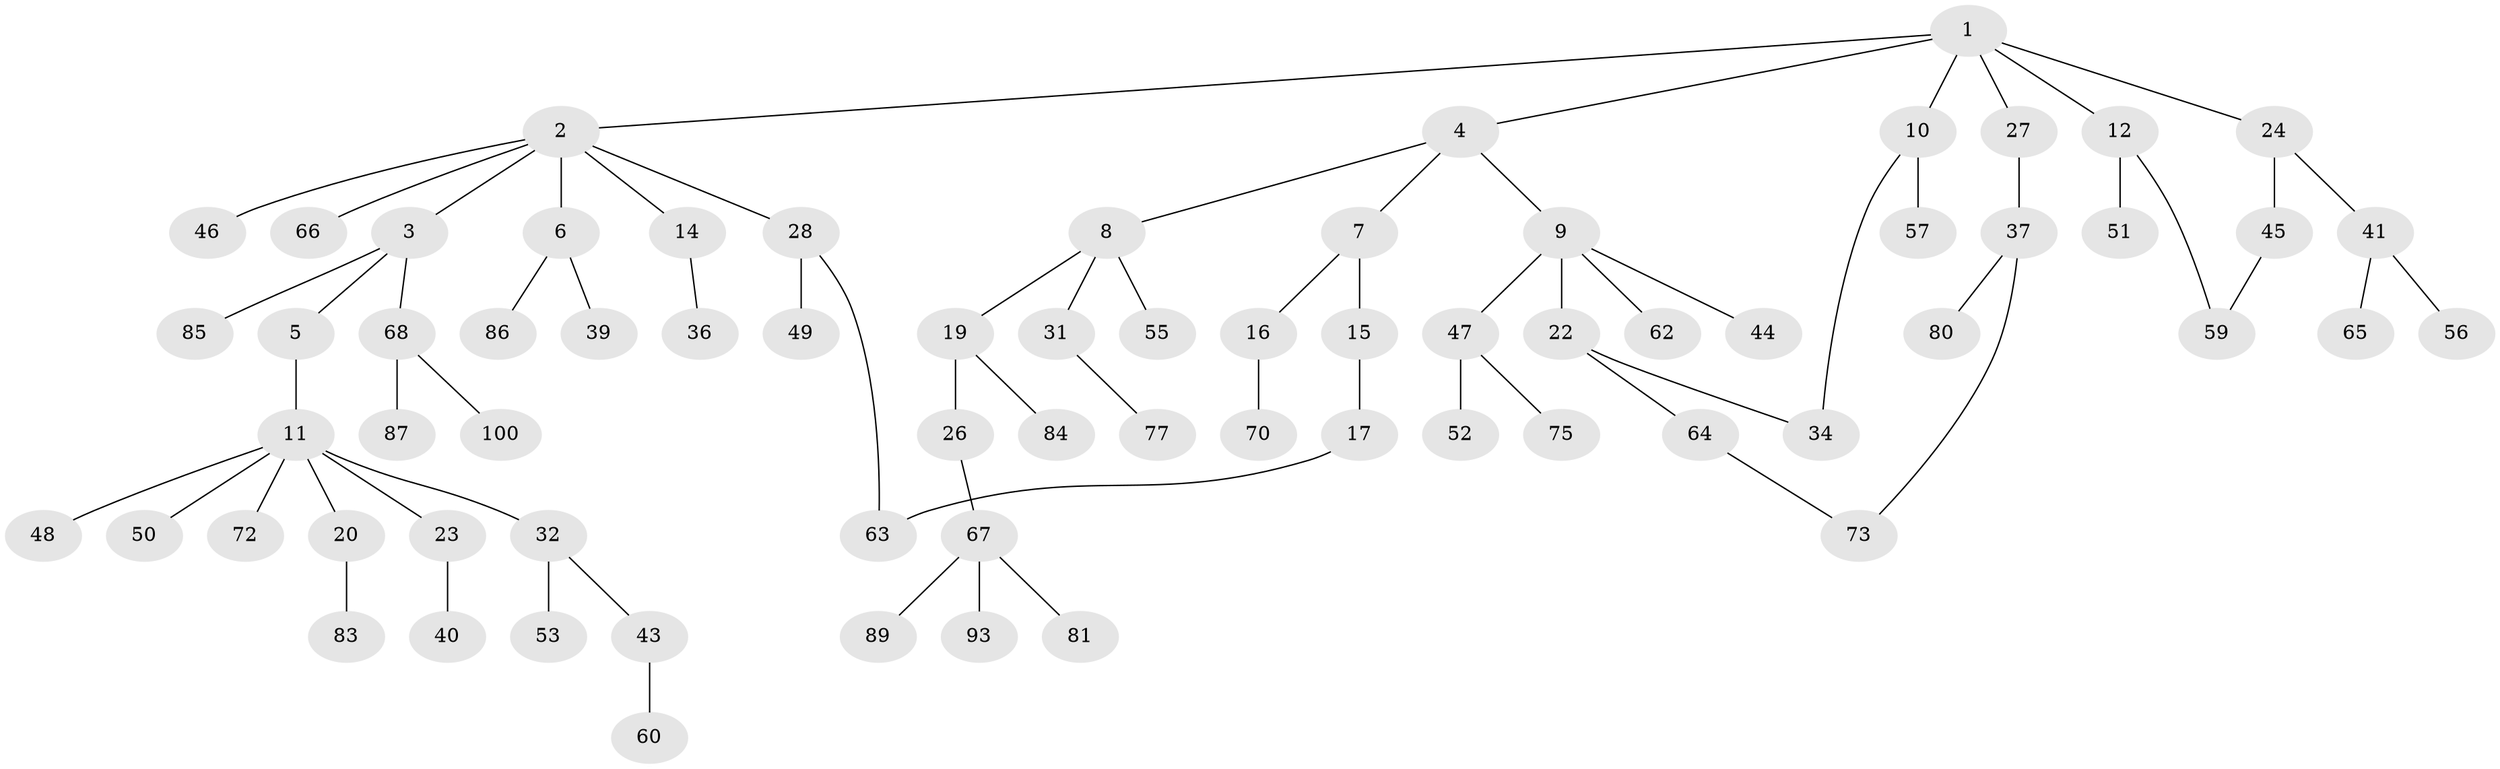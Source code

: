 // original degree distribution, {6: 0.01, 7: 0.01, 4: 0.08, 5: 0.01, 2: 0.28, 3: 0.16, 8: 0.01, 1: 0.44}
// Generated by graph-tools (version 1.1) at 2025/17/03/04/25 18:17:07]
// undirected, 70 vertices, 73 edges
graph export_dot {
graph [start="1"]
  node [color=gray90,style=filled];
  1;
  2;
  3 [super="+18"];
  4 [super="+76"];
  5;
  6 [super="+61"];
  7;
  8;
  9 [super="+25"];
  10;
  11 [super="+13"];
  12;
  14;
  15 [super="+21"];
  16;
  17 [super="+33+95"];
  19;
  20;
  22;
  23;
  24;
  26 [super="+29"];
  27;
  28 [super="+30"];
  31;
  32;
  34 [super="+35+38"];
  36;
  37 [super="+78"];
  39 [super="+69"];
  40;
  41 [super="+54"];
  43;
  44;
  45;
  46 [super="+99"];
  47;
  48 [super="+90"];
  49;
  50;
  51;
  52;
  53;
  55;
  56;
  57;
  59;
  60;
  62 [super="+92+79"];
  63;
  64;
  65 [super="+82"];
  66 [super="+91"];
  67;
  68;
  70 [super="+98"];
  72 [super="+74"];
  73;
  75;
  77;
  80;
  81;
  83;
  84;
  85;
  86;
  87;
  89;
  93;
  100;
  1 -- 2;
  1 -- 4;
  1 -- 10;
  1 -- 12;
  1 -- 24;
  1 -- 27;
  2 -- 3;
  2 -- 6;
  2 -- 14;
  2 -- 28;
  2 -- 46;
  2 -- 66;
  3 -- 5;
  3 -- 68;
  3 -- 85;
  4 -- 7;
  4 -- 8;
  4 -- 9;
  5 -- 11;
  6 -- 39;
  6 -- 86;
  7 -- 15;
  7 -- 16;
  8 -- 19;
  8 -- 31;
  8 -- 55;
  9 -- 22;
  9 -- 47;
  9 -- 44;
  9 -- 62;
  10 -- 34;
  10 -- 57;
  11 -- 20;
  11 -- 32;
  11 -- 48;
  11 -- 50;
  11 -- 23;
  11 -- 72;
  12 -- 51;
  12 -- 59;
  14 -- 36;
  15 -- 17;
  16 -- 70;
  17 -- 63;
  19 -- 26;
  19 -- 84;
  20 -- 83;
  22 -- 64;
  22 -- 34;
  23 -- 40;
  24 -- 41;
  24 -- 45;
  26 -- 67;
  27 -- 37;
  28 -- 63;
  28 -- 49;
  31 -- 77;
  32 -- 43;
  32 -- 53;
  37 -- 73;
  37 -- 80;
  41 -- 56;
  41 -- 65;
  43 -- 60;
  45 -- 59;
  47 -- 52;
  47 -- 75;
  64 -- 73;
  67 -- 81;
  67 -- 89;
  67 -- 93;
  68 -- 87;
  68 -- 100;
}
